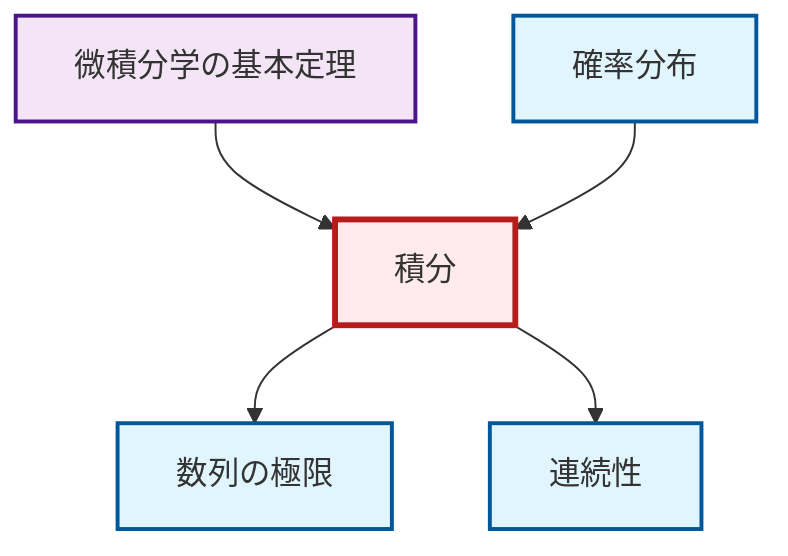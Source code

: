 graph TD
    classDef definition fill:#e1f5fe,stroke:#01579b,stroke-width:2px
    classDef theorem fill:#f3e5f5,stroke:#4a148c,stroke-width:2px
    classDef axiom fill:#fff3e0,stroke:#e65100,stroke-width:2px
    classDef example fill:#e8f5e9,stroke:#1b5e20,stroke-width:2px
    classDef current fill:#ffebee,stroke:#b71c1c,stroke-width:3px
    thm-fundamental-calculus["微積分学の基本定理"]:::theorem
    def-limit["数列の極限"]:::definition
    def-probability-distribution["確率分布"]:::definition
    def-continuity["連続性"]:::definition
    def-integral["積分"]:::definition
    def-integral --> def-limit
    thm-fundamental-calculus --> def-integral
    def-probability-distribution --> def-integral
    def-integral --> def-continuity
    class def-integral current